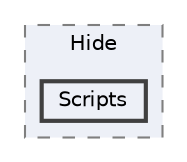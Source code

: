 digraph "104_Management_Stage/Hide/Scripts"
{
 // LATEX_PDF_SIZE
  bgcolor="transparent";
  edge [fontname=Helvetica,fontsize=10,labelfontname=Helvetica,labelfontsize=10];
  node [fontname=Helvetica,fontsize=10,shape=box,height=0.2,width=0.4];
  compound=true
  subgraph clusterdir_a5547715d5bbe9e08b144ddf7610e546 {
    graph [ bgcolor="#edf0f7", pencolor="grey50", label="Hide", fontname=Helvetica,fontsize=10 style="filled,dashed", URL="dir_a5547715d5bbe9e08b144ddf7610e546.html",tooltip=""]
  dir_62edb07bd3cb37100745b3a40e7b69dd [label="Scripts", fillcolor="#edf0f7", color="grey25", style="filled,bold", URL="dir_62edb07bd3cb37100745b3a40e7b69dd.html",tooltip=""];
  }
}
